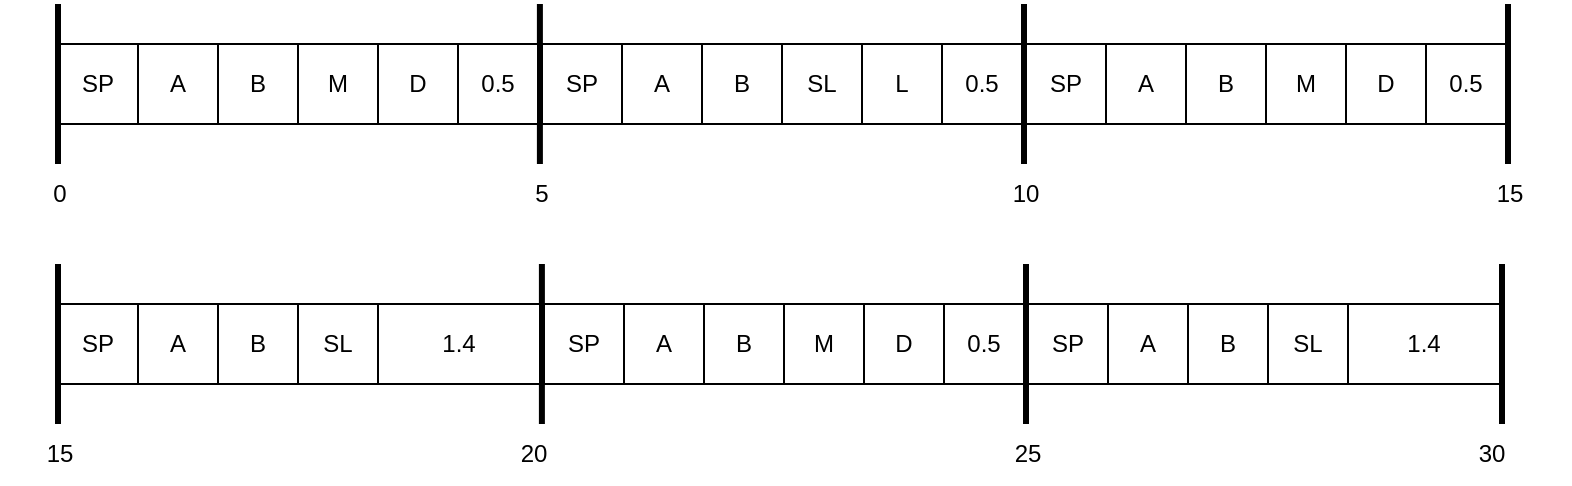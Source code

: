 <mxfile version="20.5.1" type="device"><diagram id="0-p9OxanNakZbNzmGNpJ" name="Page-1"><mxGraphModel dx="1016" dy="511" grid="1" gridSize="10" guides="1" tooltips="1" connect="1" arrows="1" fold="1" page="1" pageScale="1" pageWidth="850" pageHeight="1100" math="0" shadow="0"><root><mxCell id="0"/><mxCell id="1" parent="0"/><mxCell id="i9zEavQtKPm1DdgbwSPk-5" value="A" style="rounded=0;whiteSpace=wrap;html=1;" parent="1" vertex="1"><mxGeometry x="319" y="320" width="40" height="40" as="geometry"/></mxCell><mxCell id="i9zEavQtKPm1DdgbwSPk-7" value="SP" style="rounded=0;whiteSpace=wrap;html=1;" parent="1" vertex="1"><mxGeometry x="279" y="320" width="40" height="40" as="geometry"/></mxCell><mxCell id="i9zEavQtKPm1DdgbwSPk-10" value="" style="endArrow=none;html=1;rounded=0;strokeWidth=3;strokeColor=default;" parent="1" edge="1"><mxGeometry width="50" height="50" relative="1" as="geometry"><mxPoint x="519.95" y="300" as="sourcePoint"/><mxPoint x="519.95" y="380" as="targetPoint"/></mxGeometry></mxCell><mxCell id="i9zEavQtKPm1DdgbwSPk-14" value="5" style="text;html=1;strokeColor=none;fillColor=none;align=center;verticalAlign=middle;whiteSpace=wrap;rounded=0;" parent="1" vertex="1"><mxGeometry x="491" y="380" width="60" height="30" as="geometry"/></mxCell><mxCell id="i9zEavQtKPm1DdgbwSPk-16" value="10" style="text;html=1;strokeColor=none;fillColor=none;align=center;verticalAlign=middle;whiteSpace=wrap;rounded=0;" parent="1" vertex="1"><mxGeometry x="733" y="380" width="60" height="30" as="geometry"/></mxCell><mxCell id="i9zEavQtKPm1DdgbwSPk-18" value="" style="endArrow=none;html=1;rounded=0;strokeWidth=3;strokeColor=default;" parent="1" edge="1"><mxGeometry width="50" height="50" relative="1" as="geometry"><mxPoint x="279" y="300" as="sourcePoint"/><mxPoint x="279" y="380" as="targetPoint"/></mxGeometry></mxCell><mxCell id="i9zEavQtKPm1DdgbwSPk-17" value="" style="endArrow=none;html=1;rounded=0;strokeWidth=3;strokeColor=default;" parent="1" edge="1"><mxGeometry width="50" height="50" relative="1" as="geometry"><mxPoint x="762" y="300" as="sourcePoint"/><mxPoint x="762" y="380" as="targetPoint"/></mxGeometry></mxCell><mxCell id="i9zEavQtKPm1DdgbwSPk-19" value="0" style="text;html=1;strokeColor=none;fillColor=none;align=center;verticalAlign=middle;whiteSpace=wrap;rounded=0;" parent="1" vertex="1"><mxGeometry x="250" y="380" width="60" height="30" as="geometry"/></mxCell><mxCell id="i9zEavQtKPm1DdgbwSPk-21" value="B" style="rounded=0;whiteSpace=wrap;html=1;" parent="1" vertex="1"><mxGeometry x="359" y="320" width="40" height="40" as="geometry"/></mxCell><mxCell id="m5rLVfeTJ8ZVkZVHqS4Z-1" value="M" style="rounded=0;whiteSpace=wrap;html=1;" parent="1" vertex="1"><mxGeometry x="399" y="320" width="40" height="40" as="geometry"/></mxCell><mxCell id="m5rLVfeTJ8ZVkZVHqS4Z-2" value="D" style="rounded=0;whiteSpace=wrap;html=1;" parent="1" vertex="1"><mxGeometry x="439" y="320" width="40" height="40" as="geometry"/></mxCell><mxCell id="m5rLVfeTJ8ZVkZVHqS4Z-4" value="0.5" style="rounded=0;whiteSpace=wrap;html=1;" parent="1" vertex="1"><mxGeometry x="479" y="320" width="40" height="40" as="geometry"/></mxCell><mxCell id="m5rLVfeTJ8ZVkZVHqS4Z-26" value="A" style="rounded=0;whiteSpace=wrap;html=1;" parent="1" vertex="1"><mxGeometry x="561" y="320" width="40" height="40" as="geometry"/></mxCell><mxCell id="m5rLVfeTJ8ZVkZVHqS4Z-27" value="SP" style="rounded=0;whiteSpace=wrap;html=1;" parent="1" vertex="1"><mxGeometry x="521" y="320" width="40" height="40" as="geometry"/></mxCell><mxCell id="m5rLVfeTJ8ZVkZVHqS4Z-28" value="B" style="rounded=0;whiteSpace=wrap;html=1;" parent="1" vertex="1"><mxGeometry x="601" y="320" width="40" height="40" as="geometry"/></mxCell><mxCell id="m5rLVfeTJ8ZVkZVHqS4Z-29" value="SL" style="rounded=0;whiteSpace=wrap;html=1;" parent="1" vertex="1"><mxGeometry x="641" y="320" width="40" height="40" as="geometry"/></mxCell><mxCell id="ay1EZIwuwgG98KIVw6NK-1" value="L" style="rounded=0;whiteSpace=wrap;html=1;" vertex="1" parent="1"><mxGeometry x="681" y="320" width="40" height="40" as="geometry"/></mxCell><mxCell id="ay1EZIwuwgG98KIVw6NK-2" value="0.5" style="rounded=0;whiteSpace=wrap;html=1;" vertex="1" parent="1"><mxGeometry x="721" y="320" width="40" height="40" as="geometry"/></mxCell><mxCell id="ay1EZIwuwgG98KIVw6NK-3" value="15" style="text;html=1;strokeColor=none;fillColor=none;align=center;verticalAlign=middle;whiteSpace=wrap;rounded=0;" vertex="1" parent="1"><mxGeometry x="975" y="380" width="60" height="30" as="geometry"/></mxCell><mxCell id="ay1EZIwuwgG98KIVw6NK-4" value="" style="endArrow=none;html=1;rounded=0;strokeWidth=3;strokeColor=default;" edge="1" parent="1"><mxGeometry width="50" height="50" relative="1" as="geometry"><mxPoint x="1004.0" y="300.0" as="sourcePoint"/><mxPoint x="1004.0" y="380.0" as="targetPoint"/></mxGeometry></mxCell><mxCell id="ay1EZIwuwgG98KIVw6NK-5" value="A" style="rounded=0;whiteSpace=wrap;html=1;" vertex="1" parent="1"><mxGeometry x="803" y="320" width="40" height="40" as="geometry"/></mxCell><mxCell id="ay1EZIwuwgG98KIVw6NK-6" value="SP" style="rounded=0;whiteSpace=wrap;html=1;" vertex="1" parent="1"><mxGeometry x="763" y="320" width="40" height="40" as="geometry"/></mxCell><mxCell id="ay1EZIwuwgG98KIVw6NK-7" value="B" style="rounded=0;whiteSpace=wrap;html=1;" vertex="1" parent="1"><mxGeometry x="843" y="320" width="40" height="40" as="geometry"/></mxCell><mxCell id="ay1EZIwuwgG98KIVw6NK-8" value="M" style="rounded=0;whiteSpace=wrap;html=1;" vertex="1" parent="1"><mxGeometry x="883" y="320" width="40" height="40" as="geometry"/></mxCell><mxCell id="ay1EZIwuwgG98KIVw6NK-9" value="D" style="rounded=0;whiteSpace=wrap;html=1;" vertex="1" parent="1"><mxGeometry x="923" y="320" width="40" height="40" as="geometry"/></mxCell><mxCell id="ay1EZIwuwgG98KIVw6NK-10" value="0.5" style="rounded=0;whiteSpace=wrap;html=1;" vertex="1" parent="1"><mxGeometry x="963" y="320" width="40" height="40" as="geometry"/></mxCell><mxCell id="ay1EZIwuwgG98KIVw6NK-59" value="A" style="rounded=0;whiteSpace=wrap;html=1;" vertex="1" parent="1"><mxGeometry x="319" y="450" width="40" height="40" as="geometry"/></mxCell><mxCell id="ay1EZIwuwgG98KIVw6NK-60" value="SP" style="rounded=0;whiteSpace=wrap;html=1;" vertex="1" parent="1"><mxGeometry x="279" y="450" width="40" height="40" as="geometry"/></mxCell><mxCell id="ay1EZIwuwgG98KIVw6NK-61" value="" style="endArrow=none;html=1;rounded=0;strokeWidth=3;strokeColor=default;" edge="1" parent="1"><mxGeometry width="50" height="50" relative="1" as="geometry"><mxPoint x="520.95" y="430" as="sourcePoint"/><mxPoint x="520.95" y="510" as="targetPoint"/></mxGeometry></mxCell><mxCell id="ay1EZIwuwgG98KIVw6NK-62" value="20" style="text;html=1;strokeColor=none;fillColor=none;align=center;verticalAlign=middle;whiteSpace=wrap;rounded=0;" vertex="1" parent="1"><mxGeometry x="487" y="510" width="60" height="30" as="geometry"/></mxCell><mxCell id="ay1EZIwuwgG98KIVw6NK-63" value="25" style="text;html=1;strokeColor=none;fillColor=none;align=center;verticalAlign=middle;whiteSpace=wrap;rounded=0;" vertex="1" parent="1"><mxGeometry x="734" y="510" width="60" height="30" as="geometry"/></mxCell><mxCell id="ay1EZIwuwgG98KIVw6NK-64" value="" style="endArrow=none;html=1;rounded=0;strokeWidth=3;strokeColor=default;" edge="1" parent="1"><mxGeometry width="50" height="50" relative="1" as="geometry"><mxPoint x="763" y="430" as="sourcePoint"/><mxPoint x="763" y="510" as="targetPoint"/></mxGeometry></mxCell><mxCell id="ay1EZIwuwgG98KIVw6NK-65" value="B" style="rounded=0;whiteSpace=wrap;html=1;" vertex="1" parent="1"><mxGeometry x="359" y="450" width="40" height="40" as="geometry"/></mxCell><mxCell id="ay1EZIwuwgG98KIVw6NK-66" value="SL" style="rounded=0;whiteSpace=wrap;html=1;" vertex="1" parent="1"><mxGeometry x="399" y="450" width="40" height="40" as="geometry"/></mxCell><mxCell id="ay1EZIwuwgG98KIVw6NK-67" value="1.4" style="rounded=0;whiteSpace=wrap;html=1;" vertex="1" parent="1"><mxGeometry x="439" y="450" width="81" height="40" as="geometry"/></mxCell><mxCell id="ay1EZIwuwgG98KIVw6NK-68" value="A" style="rounded=0;whiteSpace=wrap;html=1;" vertex="1" parent="1"><mxGeometry x="562" y="450" width="40" height="40" as="geometry"/></mxCell><mxCell id="ay1EZIwuwgG98KIVw6NK-69" value="SP" style="rounded=0;whiteSpace=wrap;html=1;" vertex="1" parent="1"><mxGeometry x="522" y="450" width="40" height="40" as="geometry"/></mxCell><mxCell id="ay1EZIwuwgG98KIVw6NK-70" value="B" style="rounded=0;whiteSpace=wrap;html=1;" vertex="1" parent="1"><mxGeometry x="602" y="450" width="40" height="40" as="geometry"/></mxCell><mxCell id="ay1EZIwuwgG98KIVw6NK-71" value="M" style="rounded=0;whiteSpace=wrap;html=1;" vertex="1" parent="1"><mxGeometry x="642" y="450" width="40" height="40" as="geometry"/></mxCell><mxCell id="ay1EZIwuwgG98KIVw6NK-72" value="D" style="rounded=0;whiteSpace=wrap;html=1;" vertex="1" parent="1"><mxGeometry x="682" y="450" width="40" height="40" as="geometry"/></mxCell><mxCell id="ay1EZIwuwgG98KIVw6NK-73" value="0.5" style="rounded=0;whiteSpace=wrap;html=1;" vertex="1" parent="1"><mxGeometry x="722" y="450" width="40" height="40" as="geometry"/></mxCell><mxCell id="ay1EZIwuwgG98KIVw6NK-74" value="30" style="text;html=1;strokeColor=none;fillColor=none;align=center;verticalAlign=middle;whiteSpace=wrap;rounded=0;" vertex="1" parent="1"><mxGeometry x="966" y="510" width="60" height="30" as="geometry"/></mxCell><mxCell id="ay1EZIwuwgG98KIVw6NK-75" value="" style="endArrow=none;html=1;rounded=0;strokeWidth=3;strokeColor=default;" edge="1" parent="1"><mxGeometry width="50" height="50" relative="1" as="geometry"><mxPoint x="1001" y="430" as="sourcePoint"/><mxPoint x="1001" y="510" as="targetPoint"/></mxGeometry></mxCell><mxCell id="ay1EZIwuwgG98KIVw6NK-76" value="A" style="rounded=0;whiteSpace=wrap;html=1;" vertex="1" parent="1"><mxGeometry x="804" y="450" width="40" height="40" as="geometry"/></mxCell><mxCell id="ay1EZIwuwgG98KIVw6NK-77" value="SP" style="rounded=0;whiteSpace=wrap;html=1;" vertex="1" parent="1"><mxGeometry x="764" y="450" width="40" height="40" as="geometry"/></mxCell><mxCell id="ay1EZIwuwgG98KIVw6NK-78" value="B" style="rounded=0;whiteSpace=wrap;html=1;" vertex="1" parent="1"><mxGeometry x="844" y="450" width="40" height="40" as="geometry"/></mxCell><mxCell id="ay1EZIwuwgG98KIVw6NK-79" value="SL" style="rounded=0;whiteSpace=wrap;html=1;" vertex="1" parent="1"><mxGeometry x="884" y="450" width="40" height="40" as="geometry"/></mxCell><mxCell id="ay1EZIwuwgG98KIVw6NK-80" value="1.4" style="rounded=0;whiteSpace=wrap;html=1;" vertex="1" parent="1"><mxGeometry x="924" y="450" width="76" height="40" as="geometry"/></mxCell><mxCell id="ay1EZIwuwgG98KIVw6NK-81" value="15" style="text;html=1;strokeColor=none;fillColor=none;align=center;verticalAlign=middle;whiteSpace=wrap;rounded=0;" vertex="1" parent="1"><mxGeometry x="250" y="510" width="60" height="30" as="geometry"/></mxCell><mxCell id="ay1EZIwuwgG98KIVw6NK-82" value="" style="endArrow=none;html=1;rounded=0;strokeWidth=3;strokeColor=default;" edge="1" parent="1"><mxGeometry width="50" height="50" relative="1" as="geometry"><mxPoint x="279" y="430.0" as="sourcePoint"/><mxPoint x="279" y="510.0" as="targetPoint"/></mxGeometry></mxCell></root></mxGraphModel></diagram></mxfile>